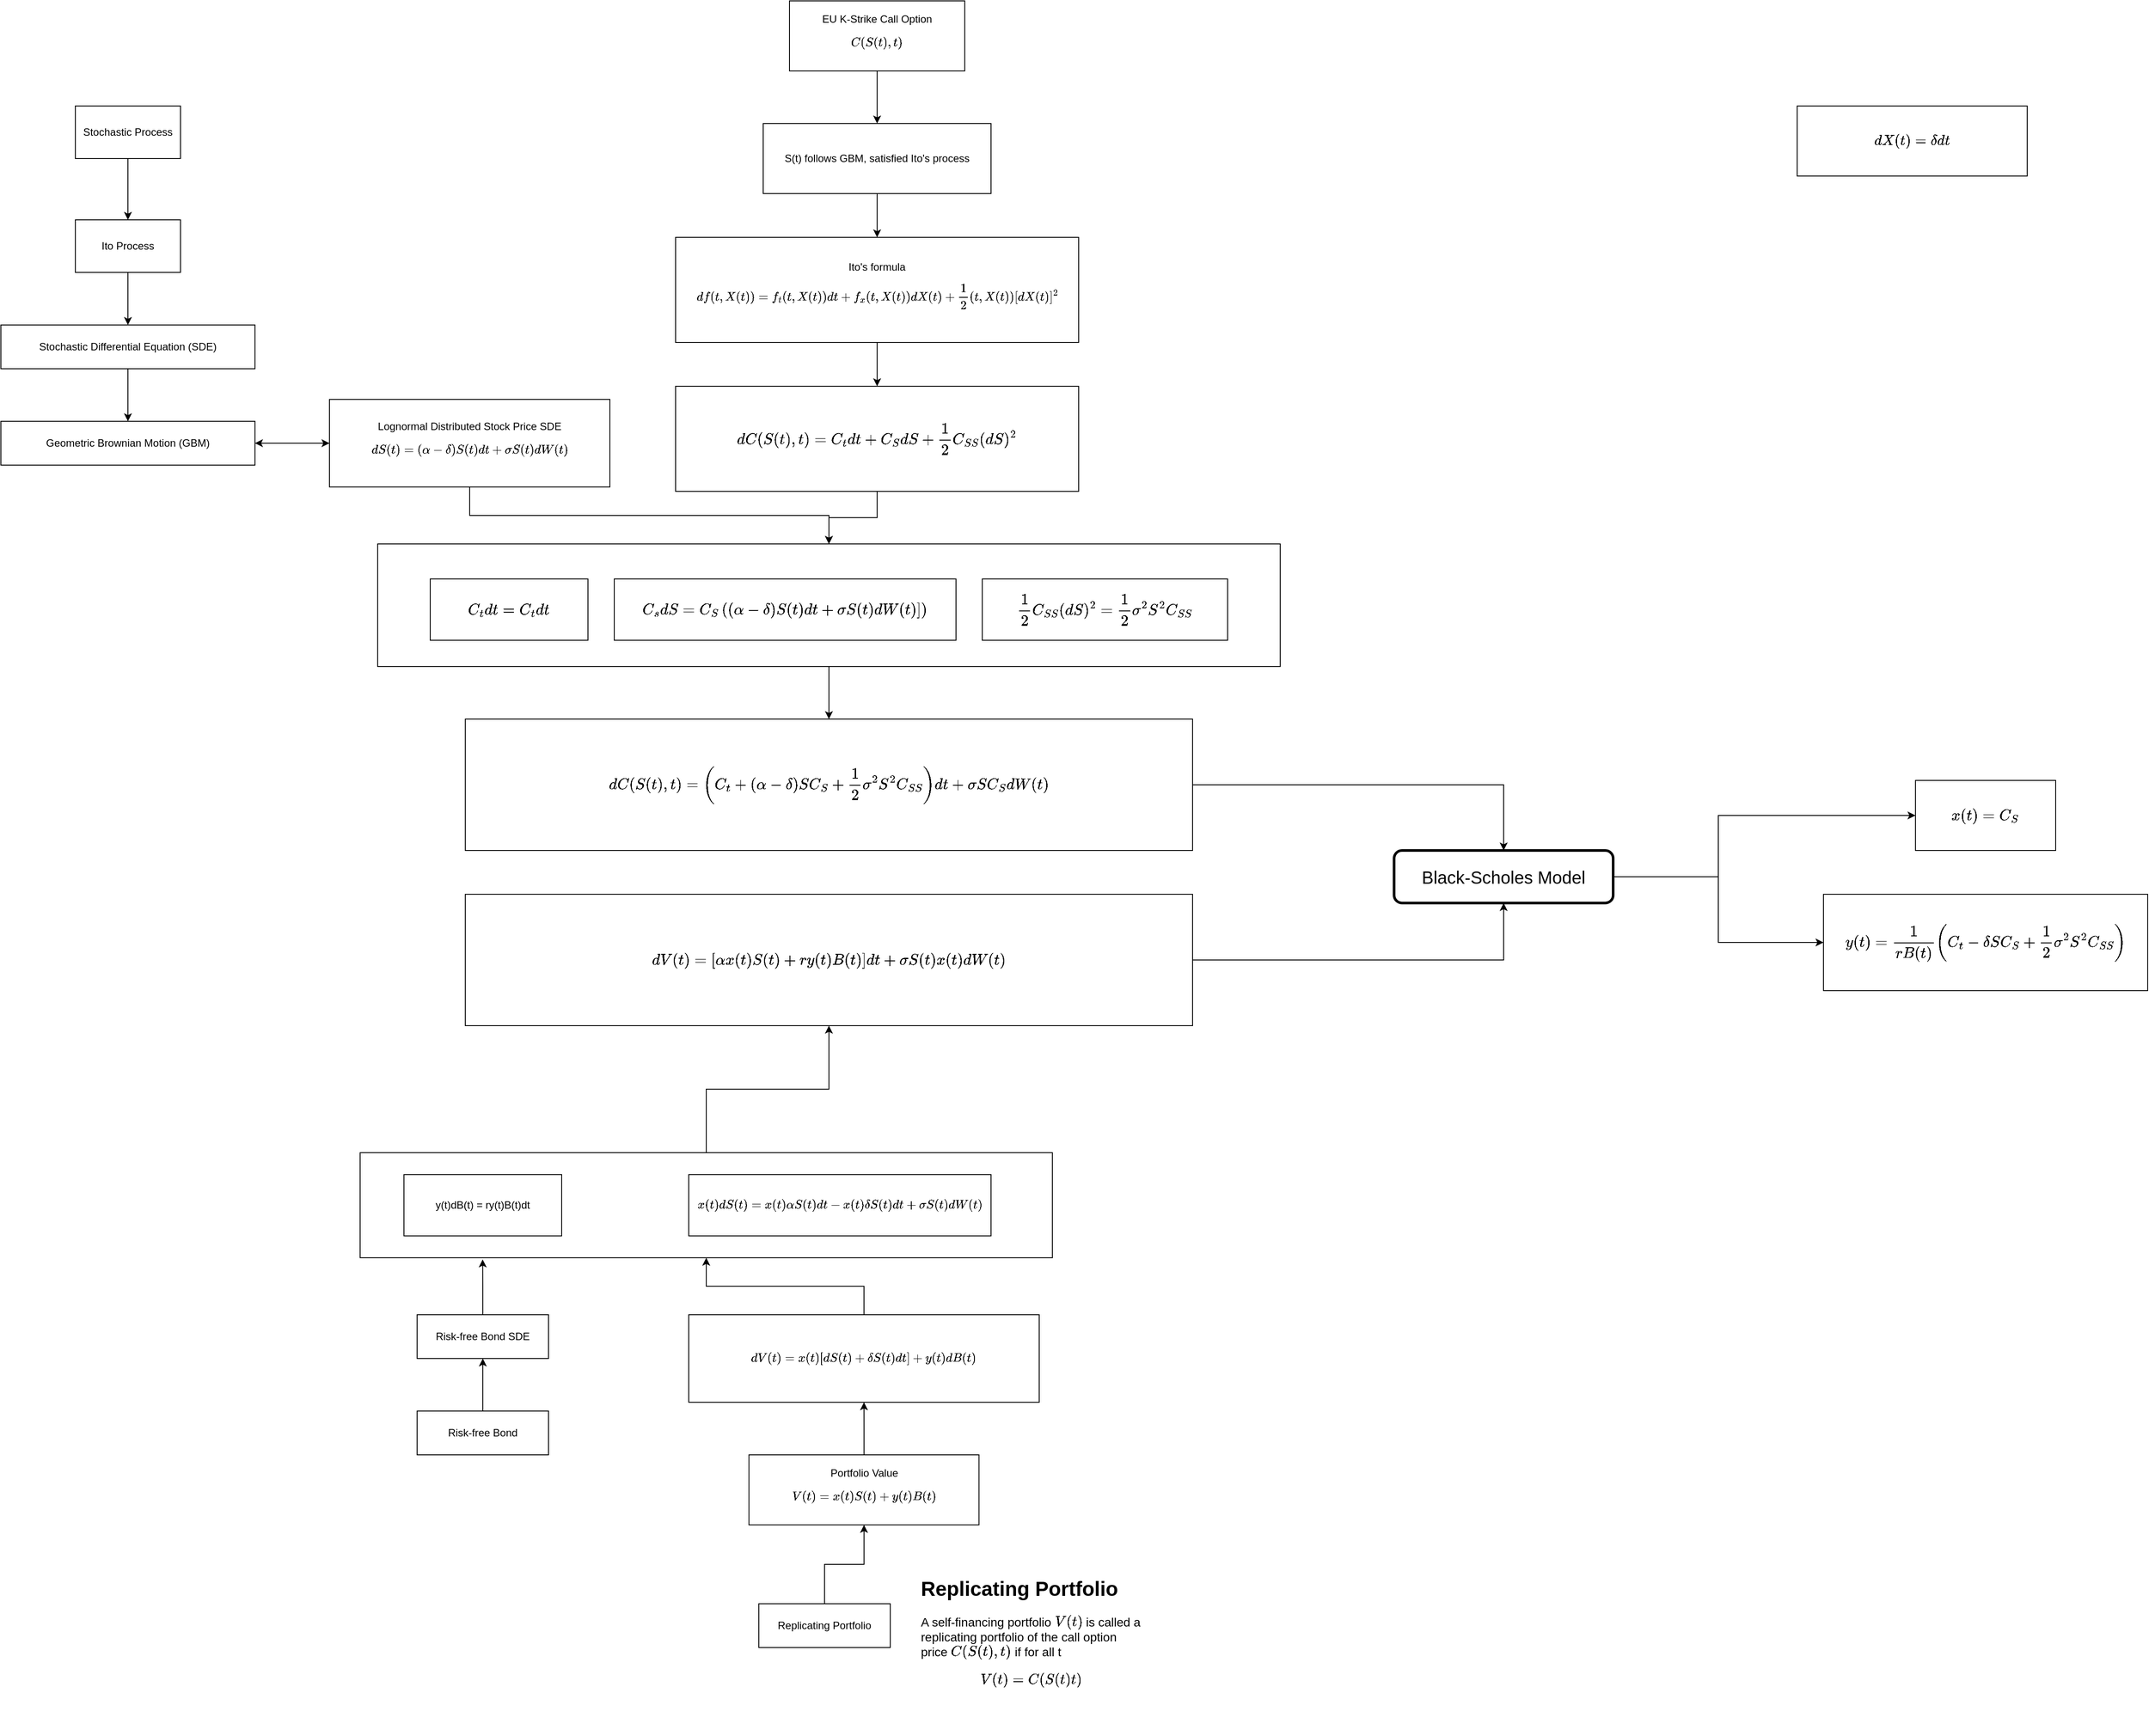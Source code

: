 <mxfile version="20.3.0" type="github">
  <diagram id="AFQejTU6IBwSeVjQHTVC" name="Page-1">
    <mxGraphModel dx="2171" dy="2281" grid="1" gridSize="10" guides="1" tooltips="1" connect="1" arrows="1" fold="1" page="1" pageScale="1" pageWidth="850" pageHeight="1100" math="1" shadow="0">
      <root>
        <mxCell id="0" />
        <mxCell id="1" parent="0" />
        <mxCell id="zpSkqTt1rLbDSSj0WGTs-49" style="edgeStyle=orthogonalEdgeStyle;rounded=0;orthogonalLoop=1;jettySize=auto;html=1;entryX=0.5;entryY=1;entryDx=0;entryDy=0;fontSize=12;" edge="1" parent="1" source="zpSkqTt1rLbDSSj0WGTs-42" target="zpSkqTt1rLbDSSj0WGTs-37">
          <mxGeometry relative="1" as="geometry" />
        </mxCell>
        <mxCell id="zpSkqTt1rLbDSSj0WGTs-42" value="" style="rounded=0;whiteSpace=wrap;html=1;fontSize=15;fillColor=none;" vertex="1" parent="1">
          <mxGeometry x="520" y="1055" width="790" height="120" as="geometry" />
        </mxCell>
        <mxCell id="zpSkqTt1rLbDSSj0WGTs-34" style="edgeStyle=orthogonalEdgeStyle;rounded=0;orthogonalLoop=1;jettySize=auto;html=1;fontSize=15;" edge="1" parent="1" source="zpSkqTt1rLbDSSj0WGTs-24">
          <mxGeometry relative="1" as="geometry">
            <mxPoint x="1055" y="560" as="targetPoint" />
          </mxGeometry>
        </mxCell>
        <mxCell id="zpSkqTt1rLbDSSj0WGTs-24" value="" style="rounded=0;whiteSpace=wrap;html=1;fontSize=15;fillColor=none;" vertex="1" parent="1">
          <mxGeometry x="540" y="360" width="1030" height="140" as="geometry" />
        </mxCell>
        <mxCell id="_JQTz0FYkCEJyIazcFkl-5" style="edgeStyle=orthogonalEdgeStyle;rounded=0;orthogonalLoop=1;jettySize=auto;html=1;" parent="1" source="_JQTz0FYkCEJyIazcFkl-1" target="_JQTz0FYkCEJyIazcFkl-4" edge="1">
          <mxGeometry relative="1" as="geometry" />
        </mxCell>
        <mxCell id="_JQTz0FYkCEJyIazcFkl-1" value="Ito Process" style="rounded=0;whiteSpace=wrap;html=1;" parent="1" vertex="1">
          <mxGeometry x="195" y="-10" width="120" height="60" as="geometry" />
        </mxCell>
        <mxCell id="_JQTz0FYkCEJyIazcFkl-3" style="edgeStyle=orthogonalEdgeStyle;rounded=0;orthogonalLoop=1;jettySize=auto;html=1;" parent="1" source="_JQTz0FYkCEJyIazcFkl-2" target="_JQTz0FYkCEJyIazcFkl-1" edge="1">
          <mxGeometry relative="1" as="geometry" />
        </mxCell>
        <mxCell id="_JQTz0FYkCEJyIazcFkl-2" value="Stochastic Process" style="rounded=0;whiteSpace=wrap;html=1;" parent="1" vertex="1">
          <mxGeometry x="195" y="-140" width="120" height="60" as="geometry" />
        </mxCell>
        <mxCell id="_JQTz0FYkCEJyIazcFkl-7" style="edgeStyle=orthogonalEdgeStyle;rounded=0;orthogonalLoop=1;jettySize=auto;html=1;" parent="1" source="_JQTz0FYkCEJyIazcFkl-4" target="_JQTz0FYkCEJyIazcFkl-6" edge="1">
          <mxGeometry relative="1" as="geometry" />
        </mxCell>
        <mxCell id="_JQTz0FYkCEJyIazcFkl-4" value="Stochastic Differential Equation (SDE)" style="rounded=0;whiteSpace=wrap;html=1;" parent="1" vertex="1">
          <mxGeometry x="110" y="110" width="290" height="50" as="geometry" />
        </mxCell>
        <mxCell id="_JQTz0FYkCEJyIazcFkl-9" style="edgeStyle=orthogonalEdgeStyle;rounded=0;orthogonalLoop=1;jettySize=auto;html=1;" parent="1" source="_JQTz0FYkCEJyIazcFkl-6" target="_JQTz0FYkCEJyIazcFkl-8" edge="1">
          <mxGeometry relative="1" as="geometry" />
        </mxCell>
        <mxCell id="_JQTz0FYkCEJyIazcFkl-6" value="Geometric Brownian Motion (GBM)" style="rounded=0;whiteSpace=wrap;html=1;" parent="1" vertex="1">
          <mxGeometry x="110" y="220" width="290" height="50" as="geometry" />
        </mxCell>
        <mxCell id="_JQTz0FYkCEJyIazcFkl-10" style="edgeStyle=orthogonalEdgeStyle;rounded=0;orthogonalLoop=1;jettySize=auto;html=1;" parent="1" source="_JQTz0FYkCEJyIazcFkl-8" target="_JQTz0FYkCEJyIazcFkl-6" edge="1">
          <mxGeometry relative="1" as="geometry" />
        </mxCell>
        <mxCell id="zpSkqTt1rLbDSSj0WGTs-32" style="edgeStyle=orthogonalEdgeStyle;rounded=0;orthogonalLoop=1;jettySize=auto;html=1;fontSize=15;" edge="1" parent="1" source="_JQTz0FYkCEJyIazcFkl-8" target="zpSkqTt1rLbDSSj0WGTs-24">
          <mxGeometry relative="1" as="geometry" />
        </mxCell>
        <mxCell id="_JQTz0FYkCEJyIazcFkl-8" value="Lognormal Distributed Stock Price SDE&lt;br&gt;$$dS(t) = (\alpha-\delta)S(t)dt+\sigma S(t)dW(t)$$" style="rounded=0;whiteSpace=wrap;html=1;" parent="1" vertex="1">
          <mxGeometry x="485" y="195" width="320" height="100" as="geometry" />
        </mxCell>
        <mxCell id="_JQTz0FYkCEJyIazcFkl-13" style="edgeStyle=orthogonalEdgeStyle;rounded=0;orthogonalLoop=1;jettySize=auto;html=1;" parent="1" source="_JQTz0FYkCEJyIazcFkl-11" target="_JQTz0FYkCEJyIazcFkl-12" edge="1">
          <mxGeometry relative="1" as="geometry" />
        </mxCell>
        <mxCell id="_JQTz0FYkCEJyIazcFkl-11" value="Risk-free Bond" style="rounded=0;whiteSpace=wrap;html=1;" parent="1" vertex="1">
          <mxGeometry x="585" y="1350" width="150" height="50" as="geometry" />
        </mxCell>
        <mxCell id="zpSkqTt1rLbDSSj0WGTs-48" style="edgeStyle=orthogonalEdgeStyle;rounded=0;orthogonalLoop=1;jettySize=auto;html=1;entryX=0.177;entryY=1.016;entryDx=0;entryDy=0;entryPerimeter=0;fontSize=12;" edge="1" parent="1" source="_JQTz0FYkCEJyIazcFkl-12" target="zpSkqTt1rLbDSSj0WGTs-42">
          <mxGeometry relative="1" as="geometry" />
        </mxCell>
        <mxCell id="_JQTz0FYkCEJyIazcFkl-12" value="Risk-free Bond SDE" style="rounded=0;whiteSpace=wrap;html=1;" parent="1" vertex="1">
          <mxGeometry x="585" y="1240" width="150" height="50" as="geometry" />
        </mxCell>
        <mxCell id="zpSkqTt1rLbDSSj0WGTs-3" style="edgeStyle=orthogonalEdgeStyle;rounded=0;orthogonalLoop=1;jettySize=auto;html=1;entryX=0.5;entryY=0;entryDx=0;entryDy=0;" edge="1" parent="1" source="_JQTz0FYkCEJyIazcFkl-14" target="zpSkqTt1rLbDSSj0WGTs-1">
          <mxGeometry relative="1" as="geometry" />
        </mxCell>
        <mxCell id="_JQTz0FYkCEJyIazcFkl-14" value="EU K-Strike Call Option&lt;br&gt;$$C(S(t),t)$$" style="rounded=0;whiteSpace=wrap;html=1;" parent="1" vertex="1">
          <mxGeometry x="1010" y="-260" width="200" height="80" as="geometry" />
        </mxCell>
        <mxCell id="zpSkqTt1rLbDSSj0WGTs-55" style="edgeStyle=orthogonalEdgeStyle;rounded=0;orthogonalLoop=1;jettySize=auto;html=1;fontSize=12;" edge="1" parent="1" source="_JQTz0FYkCEJyIazcFkl-15" target="zpSkqTt1rLbDSSj0WGTs-53">
          <mxGeometry relative="1" as="geometry">
            <Array as="points">
              <mxPoint x="2070" y="740" />
              <mxPoint x="2070" y="670" />
            </Array>
          </mxGeometry>
        </mxCell>
        <mxCell id="zpSkqTt1rLbDSSj0WGTs-56" style="edgeStyle=orthogonalEdgeStyle;rounded=0;orthogonalLoop=1;jettySize=auto;html=1;fontSize=12;" edge="1" parent="1" source="_JQTz0FYkCEJyIazcFkl-15" target="zpSkqTt1rLbDSSj0WGTs-54">
          <mxGeometry relative="1" as="geometry" />
        </mxCell>
        <mxCell id="_JQTz0FYkCEJyIazcFkl-15" value="&lt;font style=&quot;font-size: 20px;&quot;&gt;Black-Scholes Model&lt;/font&gt;" style="rounded=1;whiteSpace=wrap;html=1;strokeWidth=3;" parent="1" vertex="1">
          <mxGeometry x="1700" y="710" width="250" height="60" as="geometry" />
        </mxCell>
        <mxCell id="_JQTz0FYkCEJyIazcFkl-27" style="edgeStyle=orthogonalEdgeStyle;rounded=0;orthogonalLoop=1;jettySize=auto;html=1;fontSize=15;" parent="1" source="_JQTz0FYkCEJyIazcFkl-20" target="_JQTz0FYkCEJyIazcFkl-25" edge="1">
          <mxGeometry relative="1" as="geometry" />
        </mxCell>
        <mxCell id="_JQTz0FYkCEJyIazcFkl-20" value="Replicating Portfolio" style="rounded=0;whiteSpace=wrap;html=1;" parent="1" vertex="1">
          <mxGeometry x="975" y="1570" width="150" height="50" as="geometry" />
        </mxCell>
        <mxCell id="_JQTz0FYkCEJyIazcFkl-21" value="&lt;p style=&quot;line-height: 0.7;&quot;&gt;&lt;/p&gt;&lt;h1 style=&quot;font-size: 23px;&quot;&gt;&lt;font style=&quot;font-size: 23px;&quot;&gt;Replicating Portfolio&lt;/font&gt;&lt;/h1&gt;&lt;p style=&quot;font-size: 14px;&quot;&gt;&lt;font style=&quot;line-height: 0.6; font-size: 14px;&quot;&gt;A self-financing portfolio&amp;nbsp;&lt;span style=&quot;background-color: initial;&quot;&gt;\(V(t)\) is called a replicating portfolio of the call option price \(C(S(t),t)\) if for all t&lt;/span&gt;&lt;/font&gt;&lt;/p&gt;&lt;p style=&quot;font-size: 14px;&quot;&gt;&lt;font style=&quot;font-size: 14px;&quot;&gt;$$V(t) = C(S(t)t)$$&amp;nbsp;&lt;/font&gt;&lt;/p&gt;&lt;p style=&quot;font-size: 14px;&quot;&gt;&lt;br&gt;&lt;/p&gt;&lt;p&gt;&lt;/p&gt;" style="text;html=1;strokeColor=none;fillColor=none;spacing=5;spacingTop=-20;whiteSpace=wrap;overflow=hidden;rounded=0;strokeWidth=3;fontSize=20;" parent="1" vertex="1">
          <mxGeometry x="1155" y="1530" width="260" height="190" as="geometry" />
        </mxCell>
        <mxCell id="zpSkqTt1rLbDSSj0WGTs-51" style="edgeStyle=orthogonalEdgeStyle;rounded=0;orthogonalLoop=1;jettySize=auto;html=1;fontSize=12;" edge="1" parent="1" source="_JQTz0FYkCEJyIazcFkl-22" target="zpSkqTt1rLbDSSj0WGTs-42">
          <mxGeometry relative="1" as="geometry" />
        </mxCell>
        <mxCell id="_JQTz0FYkCEJyIazcFkl-22" value="&lt;font style=&quot;font-size: 12px;&quot;&gt;$$dV(t) = x(t)[dS(t)+\delta S(t)dt] + y(t)dB(t)$$&lt;/font&gt;" style="rounded=0;whiteSpace=wrap;html=1;" parent="1" vertex="1">
          <mxGeometry x="895" y="1240" width="400" height="100" as="geometry" />
        </mxCell>
        <mxCell id="_JQTz0FYkCEJyIazcFkl-26" style="edgeStyle=orthogonalEdgeStyle;rounded=0;orthogonalLoop=1;jettySize=auto;html=1;fontSize=15;" parent="1" source="_JQTz0FYkCEJyIazcFkl-25" edge="1" target="_JQTz0FYkCEJyIazcFkl-22">
          <mxGeometry relative="1" as="geometry">
            <mxPoint x="610" y="1370" as="targetPoint" />
          </mxGeometry>
        </mxCell>
        <mxCell id="_JQTz0FYkCEJyIazcFkl-25" value="Portfolio Value&lt;br&gt;$$V(t) = x(t)S(t) + y(t)B(t)$$" style="rounded=0;whiteSpace=wrap;html=1;" parent="1" vertex="1">
          <mxGeometry x="963.75" y="1400" width="262.5" height="80" as="geometry" />
        </mxCell>
        <mxCell id="_JQTz0FYkCEJyIazcFkl-29" value="&lt;font style=&quot;font-size: 14px;&quot;&gt;$$dX(t) = \delta dt$$&lt;/font&gt;" style="rounded=0;whiteSpace=wrap;html=1;" parent="1" vertex="1">
          <mxGeometry x="2160" y="-140" width="262.5" height="80" as="geometry" />
        </mxCell>
        <mxCell id="zpSkqTt1rLbDSSj0WGTs-4" style="edgeStyle=orthogonalEdgeStyle;rounded=0;orthogonalLoop=1;jettySize=auto;html=1;entryX=0.5;entryY=0;entryDx=0;entryDy=0;" edge="1" parent="1" source="zpSkqTt1rLbDSSj0WGTs-1" target="zpSkqTt1rLbDSSj0WGTs-2">
          <mxGeometry relative="1" as="geometry" />
        </mxCell>
        <mxCell id="zpSkqTt1rLbDSSj0WGTs-1" value="S(t) follows GBM, satisfied Ito&#39;s process" style="rounded=0;whiteSpace=wrap;html=1;" vertex="1" parent="1">
          <mxGeometry x="980" y="-120" width="260" height="80" as="geometry" />
        </mxCell>
        <mxCell id="zpSkqTt1rLbDSSj0WGTs-12" style="edgeStyle=orthogonalEdgeStyle;rounded=0;orthogonalLoop=1;jettySize=auto;html=1;fontSize=15;" edge="1" parent="1" source="zpSkqTt1rLbDSSj0WGTs-2" target="zpSkqTt1rLbDSSj0WGTs-6">
          <mxGeometry relative="1" as="geometry" />
        </mxCell>
        <mxCell id="zpSkqTt1rLbDSSj0WGTs-2" value="Ito&#39;s formula&lt;br&gt;$$df(t,X(t)) = f_t(t,X(t))dt+f_x(t,X(t))dX(t)+\frac{1}{2}(t,X(t))[dX(t)]^2$$" style="rounded=0;whiteSpace=wrap;html=1;" vertex="1" parent="1">
          <mxGeometry x="880" y="10" width="460" height="120" as="geometry" />
        </mxCell>
        <mxCell id="zpSkqTt1rLbDSSj0WGTs-33" style="edgeStyle=orthogonalEdgeStyle;rounded=0;orthogonalLoop=1;jettySize=auto;html=1;entryX=0.5;entryY=0;entryDx=0;entryDy=0;fontSize=15;" edge="1" parent="1" source="zpSkqTt1rLbDSSj0WGTs-6" target="zpSkqTt1rLbDSSj0WGTs-24">
          <mxGeometry relative="1" as="geometry" />
        </mxCell>
        <mxCell id="zpSkqTt1rLbDSSj0WGTs-6" value="&lt;font style=&quot;font-size: 15px;&quot;&gt;$$dC(S(t),t) = C_tdt+C_SdS+\frac{1}{2}C_{SS}(dS)^2&lt;br&gt;$$&lt;/font&gt;" style="rounded=0;whiteSpace=wrap;html=1;" vertex="1" parent="1">
          <mxGeometry x="880" y="180" width="460" height="120" as="geometry" />
        </mxCell>
        <mxCell id="zpSkqTt1rLbDSSj0WGTs-13" value="&lt;span style=&quot;font-size: 15px;&quot;&gt;$$C_tdt = C_tdt$$&lt;/span&gt;" style="rounded=0;whiteSpace=wrap;html=1;" vertex="1" parent="1">
          <mxGeometry x="600" y="400" width="180" height="70" as="geometry" />
        </mxCell>
        <mxCell id="zpSkqTt1rLbDSSj0WGTs-14" value="&lt;span style=&quot;font-size: 15px;&quot;&gt;$$C_sdS = C_S\left((\alpha-\delta)S(t)dt+\sigma S(t)dW(t)]\right)$$&lt;/span&gt;" style="rounded=0;whiteSpace=wrap;html=1;" vertex="1" parent="1">
          <mxGeometry x="810" y="400" width="390" height="70" as="geometry" />
        </mxCell>
        <mxCell id="zpSkqTt1rLbDSSj0WGTs-15" value="&lt;span style=&quot;font-size: 15px;&quot;&gt;$$\frac{1}{2}C_{SS}(dS)^2 = \frac{1}{2}\sigma^2S^2C_{SS}$$&lt;/span&gt;" style="rounded=0;whiteSpace=wrap;html=1;" vertex="1" parent="1">
          <mxGeometry x="1230" y="400" width="280" height="70" as="geometry" />
        </mxCell>
        <mxCell id="zpSkqTt1rLbDSSj0WGTs-36" style="edgeStyle=orthogonalEdgeStyle;rounded=0;orthogonalLoop=1;jettySize=auto;html=1;entryX=0.5;entryY=0;entryDx=0;entryDy=0;fontSize=15;" edge="1" parent="1" source="zpSkqTt1rLbDSSj0WGTs-35" target="_JQTz0FYkCEJyIazcFkl-15">
          <mxGeometry relative="1" as="geometry" />
        </mxCell>
        <mxCell id="zpSkqTt1rLbDSSj0WGTs-35" value="&lt;font style=&quot;font-size: 15px;&quot;&gt;$$dC(S(t),t)&amp;nbsp; = \left( C_t + (\alpha - \delta)SC_S+\frac{1}{2}\sigma^2S^2C_{SS}\right)dt + \sigma SC_SdW(t)&lt;br&gt;$$&lt;/font&gt;" style="rounded=0;whiteSpace=wrap;html=1;" vertex="1" parent="1">
          <mxGeometry x="640" y="560" width="830" height="150" as="geometry" />
        </mxCell>
        <mxCell id="zpSkqTt1rLbDSSj0WGTs-50" style="edgeStyle=orthogonalEdgeStyle;rounded=0;orthogonalLoop=1;jettySize=auto;html=1;fontSize=12;" edge="1" parent="1" source="zpSkqTt1rLbDSSj0WGTs-37" target="_JQTz0FYkCEJyIazcFkl-15">
          <mxGeometry relative="1" as="geometry">
            <Array as="points">
              <mxPoint x="1750" y="835" />
              <mxPoint x="1750" y="835" />
            </Array>
          </mxGeometry>
        </mxCell>
        <mxCell id="zpSkqTt1rLbDSSj0WGTs-37" value="&lt;span style=&quot;font-size: 15px;&quot;&gt;$$dV(t) =[\alpha x(t)S(t) + ry(t)B(t)]dt + \sigma S(t)x(t)dW(t)$$&lt;/span&gt;" style="rounded=0;whiteSpace=wrap;html=1;" vertex="1" parent="1">
          <mxGeometry x="640" y="760" width="830" height="150" as="geometry" />
        </mxCell>
        <mxCell id="zpSkqTt1rLbDSSj0WGTs-38" value="&lt;font style=&quot;font-size: 12px;&quot;&gt;$$x(t)dS(t) = x(t)&lt;br&gt;\alpha S(t)dt-x(t)&lt;br&gt;\delta S(t)dt+\sigma S(t)dW(t)$$&lt;/font&gt;" style="rounded=0;whiteSpace=wrap;html=1;" vertex="1" parent="1">
          <mxGeometry x="895" y="1080" width="345" height="70" as="geometry" />
        </mxCell>
        <mxCell id="zpSkqTt1rLbDSSj0WGTs-39" value="&lt;font style=&quot;font-size: 12px;&quot;&gt;y(t)dB(t) = ry(t)B(t)dt&lt;/font&gt;" style="rounded=0;whiteSpace=wrap;html=1;" vertex="1" parent="1">
          <mxGeometry x="570" y="1080" width="180" height="70" as="geometry" />
        </mxCell>
        <mxCell id="zpSkqTt1rLbDSSj0WGTs-53" value="&lt;span style=&quot;font-size: 15px;&quot;&gt;$$x(t) = C_S$$&lt;/span&gt;" style="rounded=0;whiteSpace=wrap;html=1;" vertex="1" parent="1">
          <mxGeometry x="2295" y="630" width="160" height="80" as="geometry" />
        </mxCell>
        <mxCell id="zpSkqTt1rLbDSSj0WGTs-54" value="&lt;span style=&quot;font-size: 15px;&quot;&gt;$$y(t) = \frac{1}{rB(t)}\left(C_t - \delta SC_S +\frac{1}{2}\sigma^2S^2C_{SS}\right)$$&lt;/span&gt;" style="rounded=0;whiteSpace=wrap;html=1;" vertex="1" parent="1">
          <mxGeometry x="2190" y="760" width="370" height="110" as="geometry" />
        </mxCell>
      </root>
    </mxGraphModel>
  </diagram>
</mxfile>
